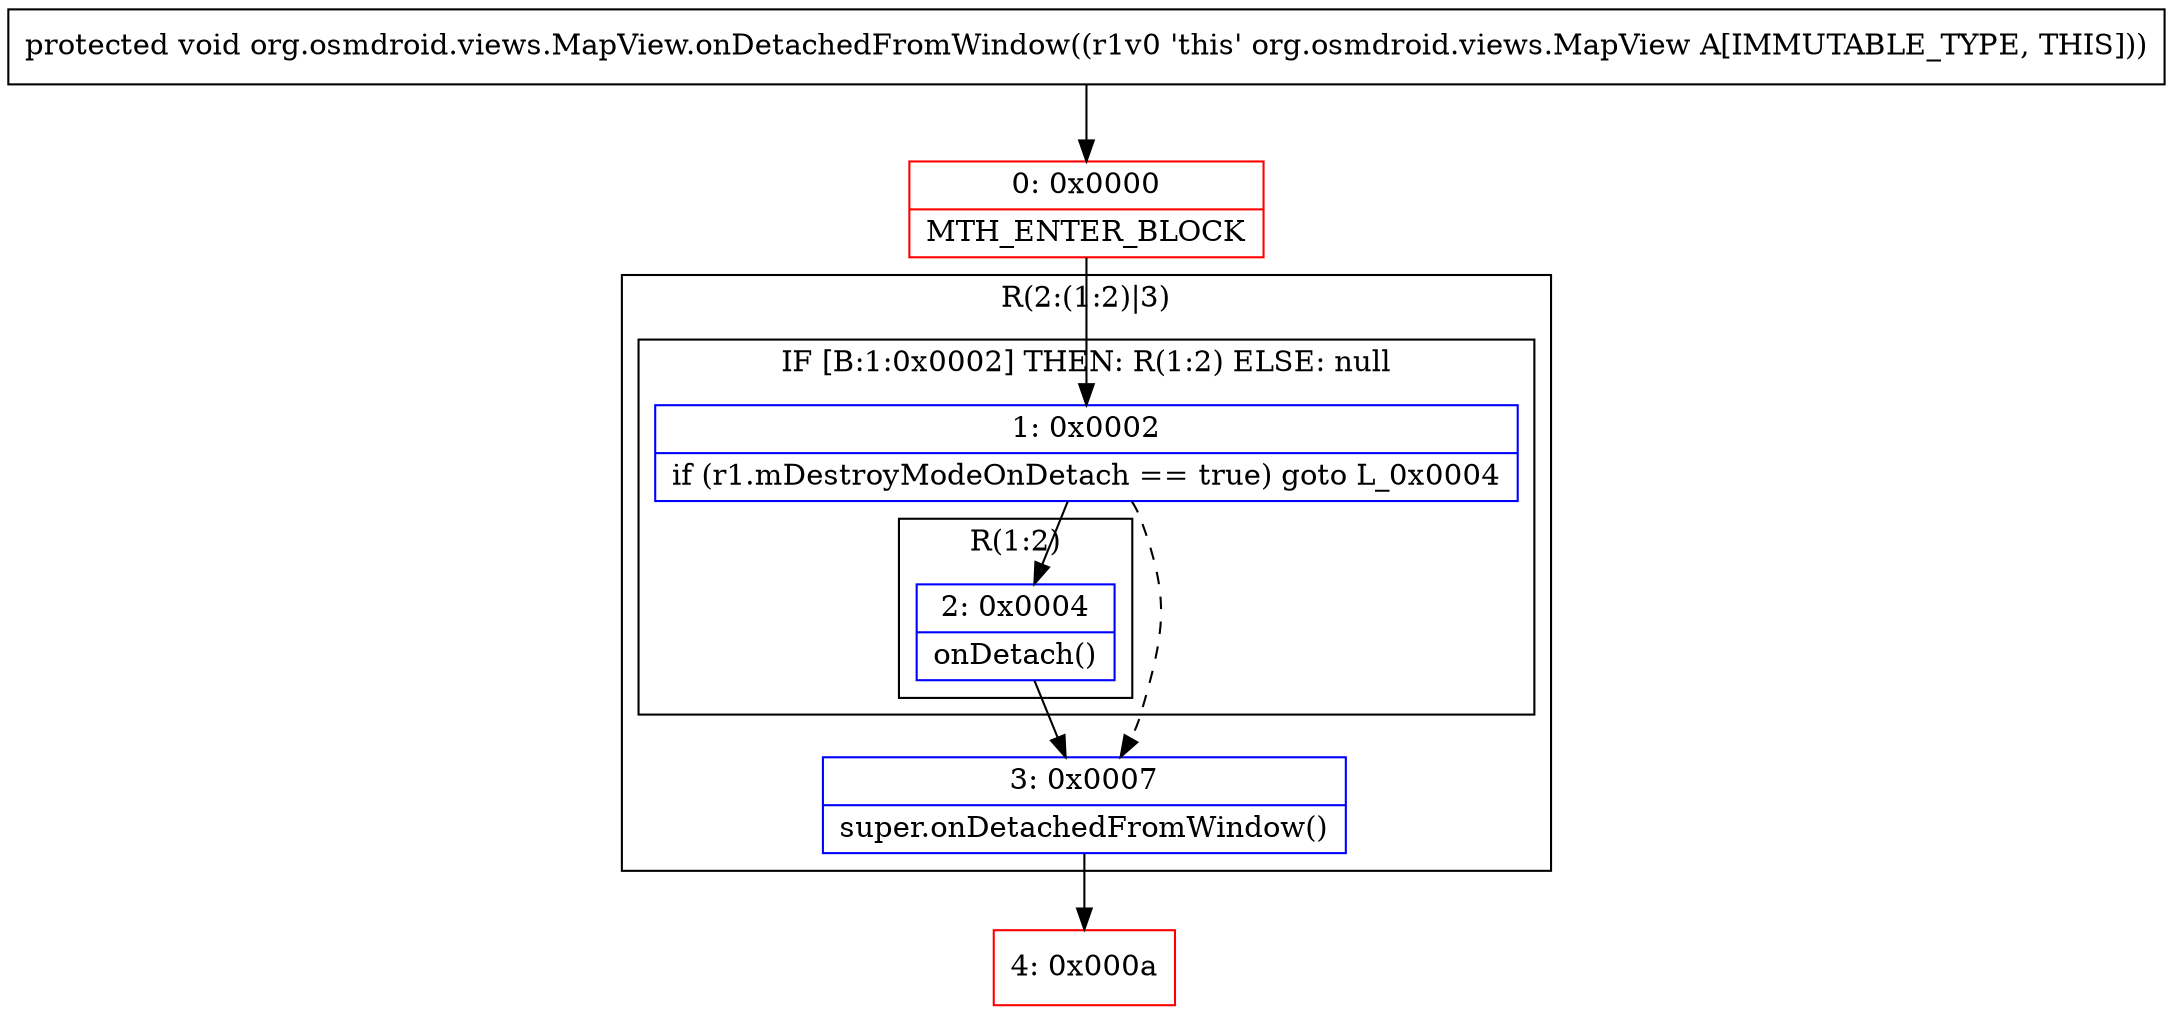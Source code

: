 digraph "CFG fororg.osmdroid.views.MapView.onDetachedFromWindow()V" {
subgraph cluster_Region_688724464 {
label = "R(2:(1:2)|3)";
node [shape=record,color=blue];
subgraph cluster_IfRegion_1379295480 {
label = "IF [B:1:0x0002] THEN: R(1:2) ELSE: null";
node [shape=record,color=blue];
Node_1 [shape=record,label="{1\:\ 0x0002|if (r1.mDestroyModeOnDetach == true) goto L_0x0004\l}"];
subgraph cluster_Region_1027679840 {
label = "R(1:2)";
node [shape=record,color=blue];
Node_2 [shape=record,label="{2\:\ 0x0004|onDetach()\l}"];
}
}
Node_3 [shape=record,label="{3\:\ 0x0007|super.onDetachedFromWindow()\l}"];
}
Node_0 [shape=record,color=red,label="{0\:\ 0x0000|MTH_ENTER_BLOCK\l}"];
Node_4 [shape=record,color=red,label="{4\:\ 0x000a}"];
MethodNode[shape=record,label="{protected void org.osmdroid.views.MapView.onDetachedFromWindow((r1v0 'this' org.osmdroid.views.MapView A[IMMUTABLE_TYPE, THIS])) }"];
MethodNode -> Node_0;
Node_1 -> Node_2;
Node_1 -> Node_3[style=dashed];
Node_2 -> Node_3;
Node_3 -> Node_4;
Node_0 -> Node_1;
}


